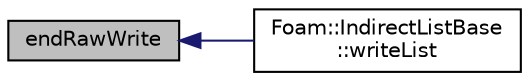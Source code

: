 digraph "endRawWrite"
{
  bgcolor="transparent";
  edge [fontname="Helvetica",fontsize="10",labelfontname="Helvetica",labelfontsize="10"];
  node [fontname="Helvetica",fontsize="10",shape=record];
  rankdir="LR";
  Node1 [label="endRawWrite",height=0.2,width=0.4,color="black", fillcolor="grey75", style="filled" fontcolor="black"];
  Node1 -> Node2 [dir="back",color="midnightblue",fontsize="10",style="solid",fontname="Helvetica"];
  Node2 [label="Foam::IndirectListBase\l::writeList",height=0.2,width=0.4,color="black",URL="$classFoam_1_1IndirectListBase.html#abed2d1c33121b8d932b8241a1068091c",tooltip="Write List, with line-breaks in ASCII when length exceeds shortLen. "];
}
